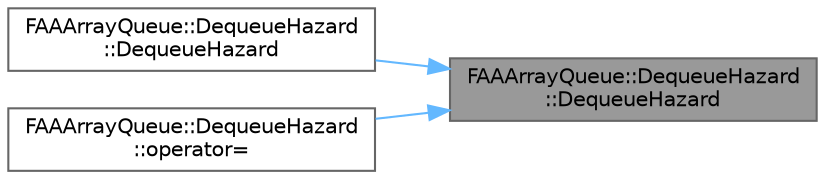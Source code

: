 digraph "FAAArrayQueue::DequeueHazard::DequeueHazard"
{
 // INTERACTIVE_SVG=YES
 // LATEX_PDF_SIZE
  bgcolor="transparent";
  edge [fontname=Helvetica,fontsize=10,labelfontname=Helvetica,labelfontsize=10];
  node [fontname=Helvetica,fontsize=10,shape=box,height=0.2,width=0.4];
  rankdir="RL";
  Node1 [id="Node000001",label="FAAArrayQueue::DequeueHazard\l::DequeueHazard",height=0.2,width=0.4,color="gray40", fillcolor="grey60", style="filled", fontcolor="black",tooltip=" "];
  Node1 -> Node2 [id="edge1_Node000001_Node000002",dir="back",color="steelblue1",style="solid",tooltip=" "];
  Node2 [id="Node000002",label="FAAArrayQueue::DequeueHazard\l::DequeueHazard",height=0.2,width=0.4,color="grey40", fillcolor="white", style="filled",URL="$d1/d69/classFAAArrayQueue_1_1DequeueHazard.html#ad1a8961a6e7e7478286b2cdda1cc52c2",tooltip=" "];
  Node1 -> Node3 [id="edge2_Node000001_Node000003",dir="back",color="steelblue1",style="solid",tooltip=" "];
  Node3 [id="Node000003",label="FAAArrayQueue::DequeueHazard\l::operator=",height=0.2,width=0.4,color="grey40", fillcolor="white", style="filled",URL="$d1/d69/classFAAArrayQueue_1_1DequeueHazard.html#a864d8d9118ea2a26aa263090599b6de6",tooltip=" "];
}
